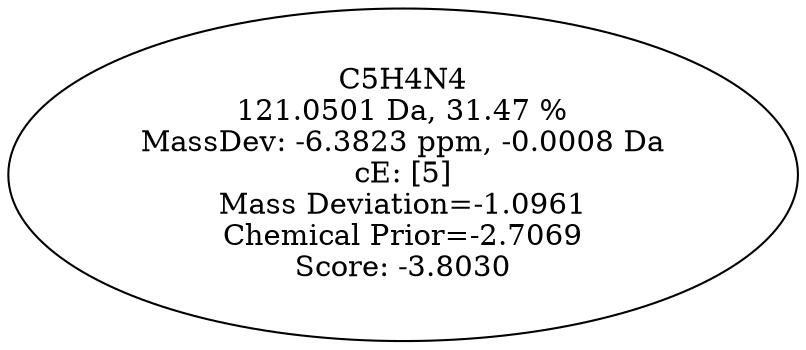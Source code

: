 strict digraph {
v1 [label="C5H4N4\n121.0501 Da, 31.47 %\nMassDev: -6.3823 ppm, -0.0008 Da\ncE: [5]\nMass Deviation=-1.0961\nChemical Prior=-2.7069\nScore: -3.8030"];
}